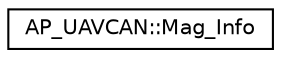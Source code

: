 digraph "Graphical Class Hierarchy"
{
 // INTERACTIVE_SVG=YES
  edge [fontname="Helvetica",fontsize="10",labelfontname="Helvetica",labelfontsize="10"];
  node [fontname="Helvetica",fontsize="10",shape=record];
  rankdir="LR";
  Node1 [label="AP_UAVCAN::Mag_Info",height=0.2,width=0.4,color="black", fillcolor="white", style="filled",URL="$structAP__UAVCAN_1_1Mag__Info.html"];
}
